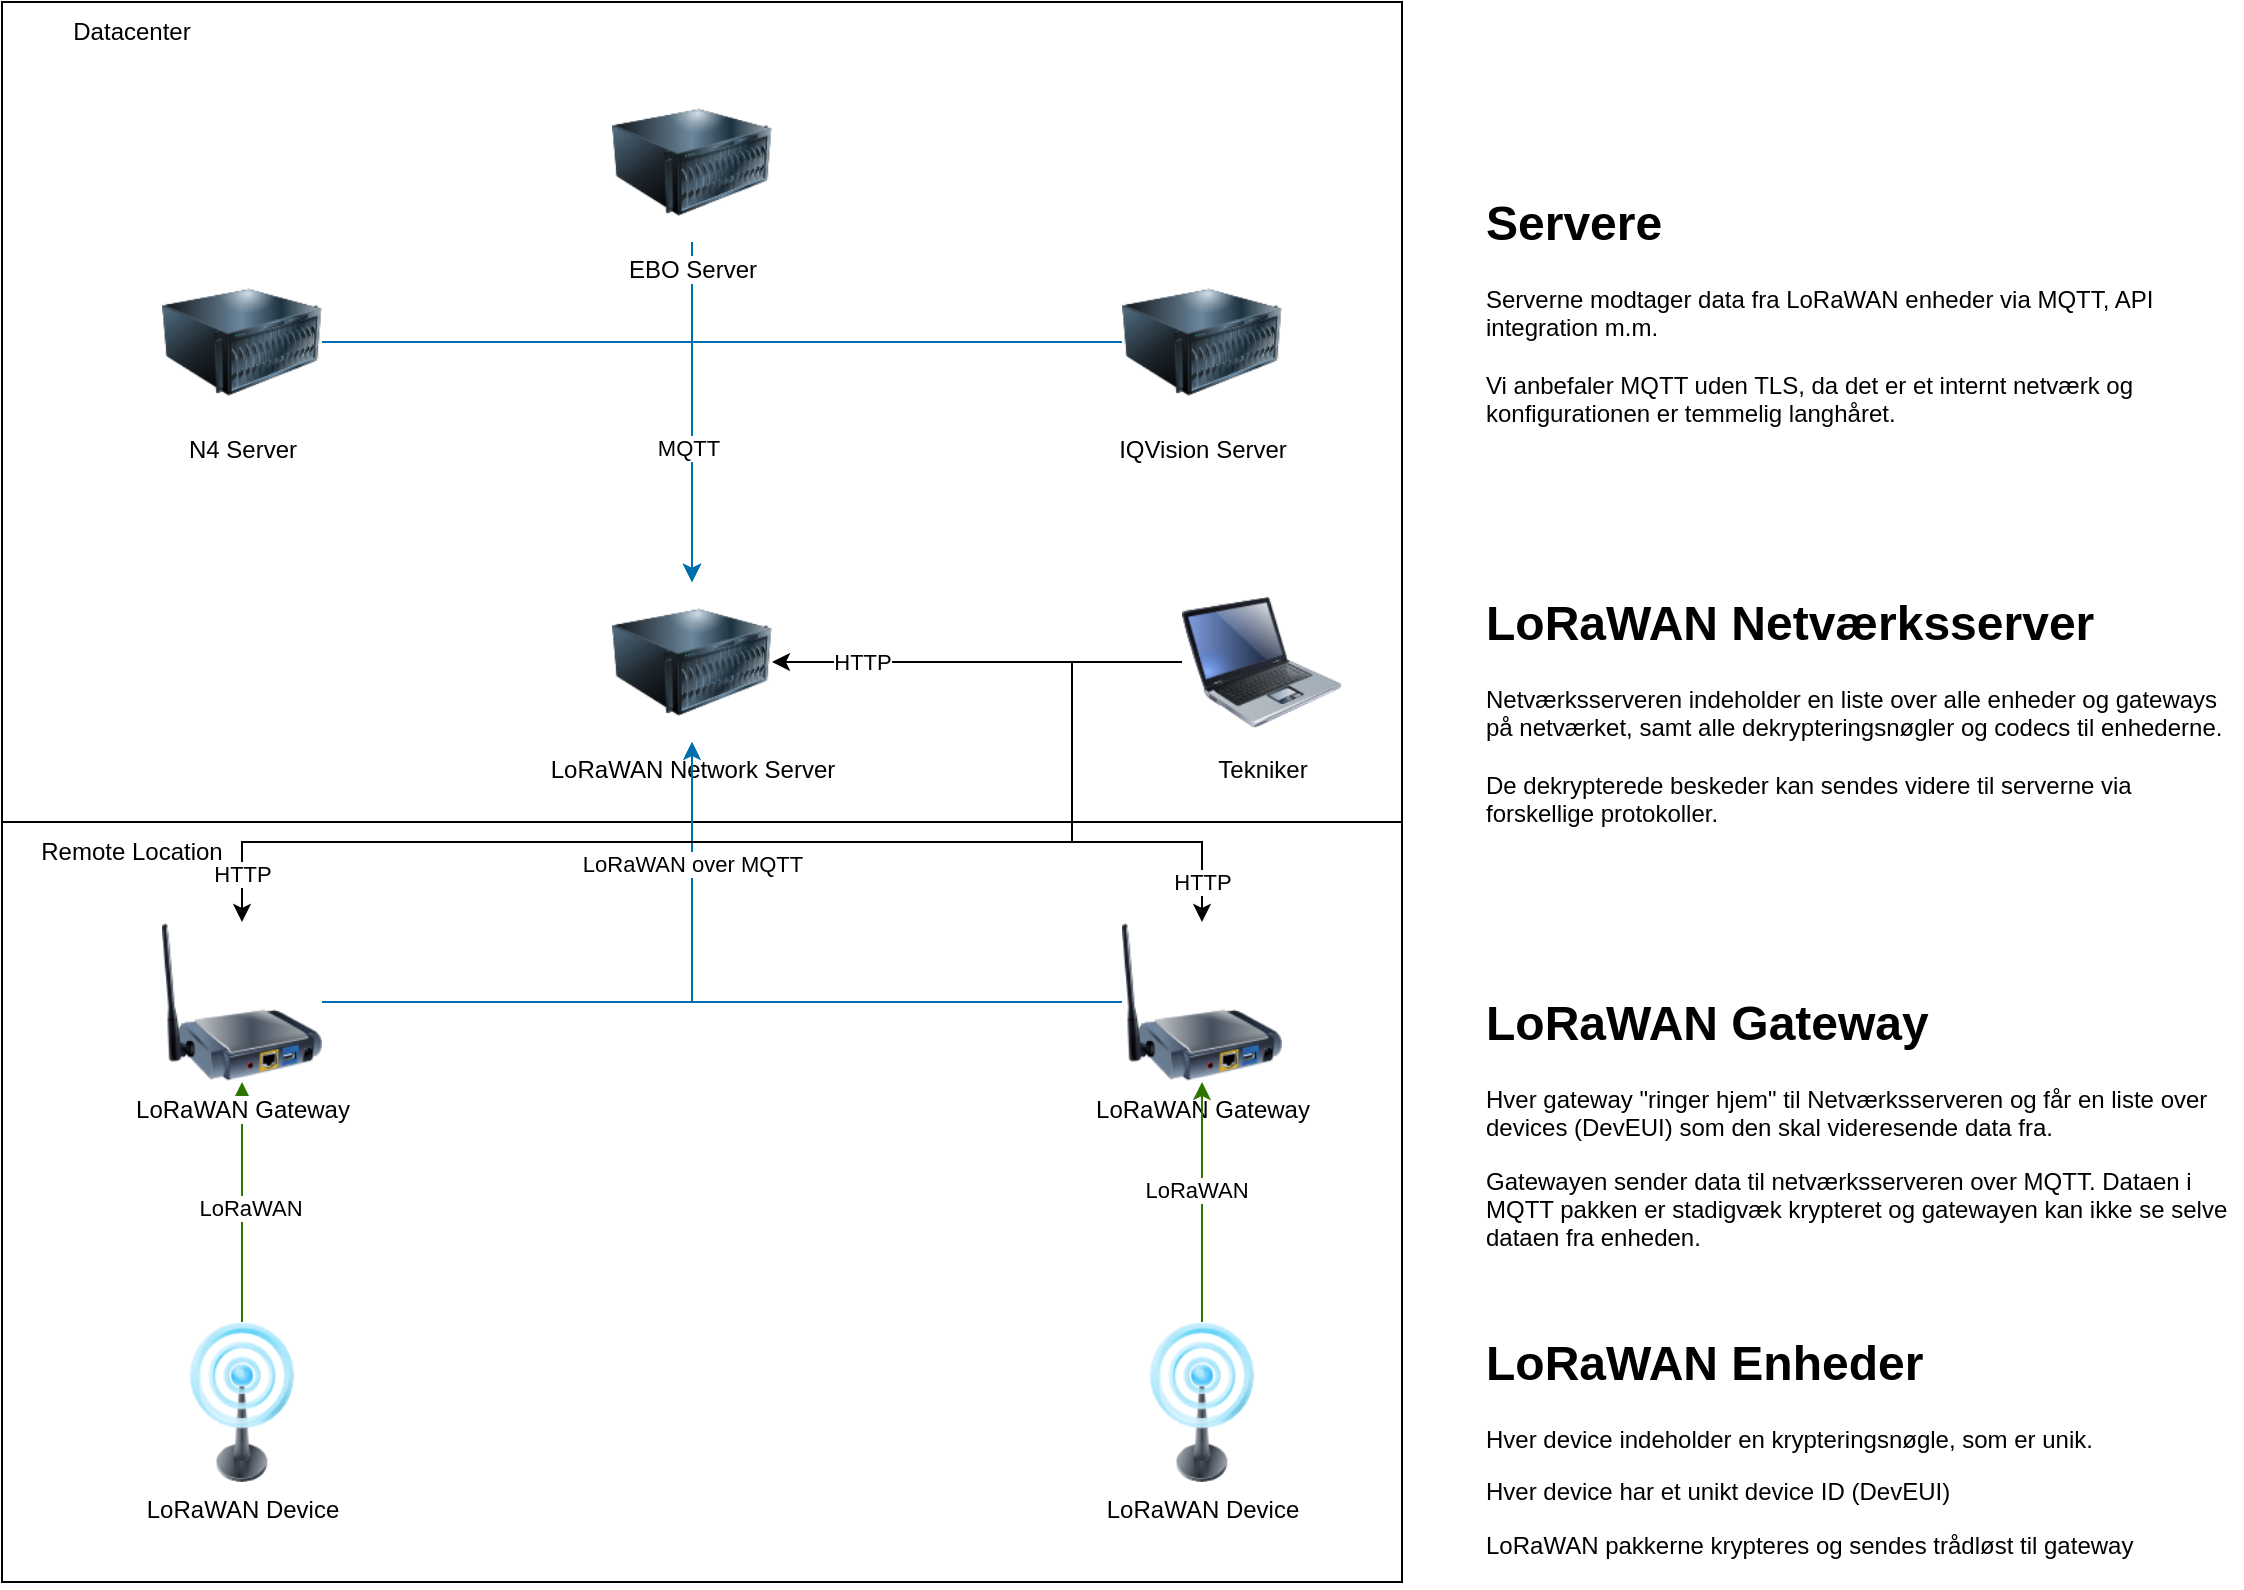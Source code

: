 <mxfile version="28.2.8">
  <diagram name="Page-1" id="43wKG7HOP1xWI7Qs5Ktr">
    <mxGraphModel dx="1135" dy="690" grid="1" gridSize="10" guides="1" tooltips="1" connect="1" arrows="1" fold="1" page="1" pageScale="1" pageWidth="1169" pageHeight="827" math="0" shadow="0">
      <root>
        <mxCell id="0" />
        <mxCell id="1" parent="0" />
        <mxCell id="gUlcQ50aIHoppvj8kaPU-35" value="" style="rounded=0;whiteSpace=wrap;html=1;" parent="1" vertex="1">
          <mxGeometry x="10" y="420" width="700" height="380" as="geometry" />
        </mxCell>
        <mxCell id="gUlcQ50aIHoppvj8kaPU-33" value="" style="rounded=0;whiteSpace=wrap;html=1;" parent="1" vertex="1">
          <mxGeometry x="10" y="10" width="700" height="410" as="geometry" />
        </mxCell>
        <mxCell id="gUlcQ50aIHoppvj8kaPU-15" style="edgeStyle=orthogonalEdgeStyle;rounded=0;orthogonalLoop=1;jettySize=auto;html=1;fillColor=#60a917;strokeColor=#2D7600;" parent="1" source="gUlcQ50aIHoppvj8kaPU-1" target="gUlcQ50aIHoppvj8kaPU-2" edge="1">
          <mxGeometry relative="1" as="geometry" />
        </mxCell>
        <mxCell id="gUlcQ50aIHoppvj8kaPU-31" value="LoRaWAN" style="edgeLabel;html=1;align=center;verticalAlign=middle;resizable=0;points=[];" parent="gUlcQ50aIHoppvj8kaPU-15" vertex="1" connectable="0">
          <mxGeometry x="-0.05" y="-4" relative="1" as="geometry">
            <mxPoint as="offset" />
          </mxGeometry>
        </mxCell>
        <mxCell id="gUlcQ50aIHoppvj8kaPU-1" value="LoRaWAN Device" style="image;html=1;image=img/lib/clip_art/telecommunication/Signal_tower_on_128x128.png" parent="1" vertex="1">
          <mxGeometry x="90" y="670" width="80" height="80" as="geometry" />
        </mxCell>
        <mxCell id="gUlcQ50aIHoppvj8kaPU-16" style="edgeStyle=orthogonalEdgeStyle;rounded=0;orthogonalLoop=1;jettySize=auto;html=1;fillColor=#1ba1e2;strokeColor=#006EAF;" parent="1" source="gUlcQ50aIHoppvj8kaPU-2" target="gUlcQ50aIHoppvj8kaPU-4" edge="1">
          <mxGeometry relative="1" as="geometry" />
        </mxCell>
        <mxCell id="gUlcQ50aIHoppvj8kaPU-2" value="LoRaWAN Gateway" style="image;html=1;image=img/lib/clip_art/networking/Print_Server_Wireless_128x128.png" parent="1" vertex="1">
          <mxGeometry x="90" y="470" width="80" height="80" as="geometry" />
        </mxCell>
        <mxCell id="gUlcQ50aIHoppvj8kaPU-4" value="LoRaWAN Network Server" style="image;html=1;image=img/lib/clip_art/computers/Server_128x128.png" parent="1" vertex="1">
          <mxGeometry x="315" y="300" width="80" height="80" as="geometry" />
        </mxCell>
        <mxCell id="gUlcQ50aIHoppvj8kaPU-17" style="edgeStyle=orthogonalEdgeStyle;rounded=0;orthogonalLoop=1;jettySize=auto;html=1;fillColor=#1ba1e2;strokeColor=#006EAF;" parent="1" source="gUlcQ50aIHoppvj8kaPU-5" target="gUlcQ50aIHoppvj8kaPU-4" edge="1">
          <mxGeometry relative="1" as="geometry" />
        </mxCell>
        <mxCell id="gUlcQ50aIHoppvj8kaPU-5" value="N4 Server" style="image;html=1;image=img/lib/clip_art/computers/Server_128x128.png" parent="1" vertex="1">
          <mxGeometry x="90" y="140" width="80" height="80" as="geometry" />
        </mxCell>
        <mxCell id="gUlcQ50aIHoppvj8kaPU-18" style="edgeStyle=orthogonalEdgeStyle;rounded=0;orthogonalLoop=1;jettySize=auto;html=1;fillColor=#1ba1e2;strokeColor=#006EAF;" parent="1" source="gUlcQ50aIHoppvj8kaPU-6" target="gUlcQ50aIHoppvj8kaPU-4" edge="1">
          <mxGeometry relative="1" as="geometry" />
        </mxCell>
        <mxCell id="gUlcQ50aIHoppvj8kaPU-6" value="EBO Server" style="image;html=1;image=img/lib/clip_art/computers/Server_128x128.png" parent="1" vertex="1">
          <mxGeometry x="315" y="50" width="80" height="80" as="geometry" />
        </mxCell>
        <mxCell id="gUlcQ50aIHoppvj8kaPU-19" style="edgeStyle=orthogonalEdgeStyle;rounded=0;orthogonalLoop=1;jettySize=auto;html=1;fillColor=#1ba1e2;strokeColor=#006EAF;" parent="1" source="gUlcQ50aIHoppvj8kaPU-7" target="gUlcQ50aIHoppvj8kaPU-4" edge="1">
          <mxGeometry relative="1" as="geometry" />
        </mxCell>
        <mxCell id="gUlcQ50aIHoppvj8kaPU-29" value="MQTT" style="edgeLabel;html=1;align=center;verticalAlign=middle;resizable=0;points=[];" parent="gUlcQ50aIHoppvj8kaPU-19" vertex="1" connectable="0">
          <mxGeometry x="0.6" y="-2" relative="1" as="geometry">
            <mxPoint as="offset" />
          </mxGeometry>
        </mxCell>
        <mxCell id="gUlcQ50aIHoppvj8kaPU-7" value="IQVision Server" style="image;html=1;image=img/lib/clip_art/computers/Server_128x128.png" parent="1" vertex="1">
          <mxGeometry x="570" y="140" width="80" height="80" as="geometry" />
        </mxCell>
        <mxCell id="gUlcQ50aIHoppvj8kaPU-14" style="edgeStyle=orthogonalEdgeStyle;rounded=0;orthogonalLoop=1;jettySize=auto;html=1;fillColor=#1ba1e2;strokeColor=#006EAF;" parent="1" source="gUlcQ50aIHoppvj8kaPU-11" target="gUlcQ50aIHoppvj8kaPU-4" edge="1">
          <mxGeometry relative="1" as="geometry" />
        </mxCell>
        <mxCell id="gUlcQ50aIHoppvj8kaPU-30" value="LoRaWAN over MQTT" style="edgeLabel;html=1;align=center;verticalAlign=middle;resizable=0;points=[];" parent="gUlcQ50aIHoppvj8kaPU-14" vertex="1" connectable="0">
          <mxGeometry x="0.646" relative="1" as="geometry">
            <mxPoint as="offset" />
          </mxGeometry>
        </mxCell>
        <mxCell id="gUlcQ50aIHoppvj8kaPU-11" value="LoRaWAN Gateway" style="image;html=1;image=img/lib/clip_art/networking/Print_Server_Wireless_128x128.png" parent="1" vertex="1">
          <mxGeometry x="570" y="470" width="80" height="80" as="geometry" />
        </mxCell>
        <mxCell id="gUlcQ50aIHoppvj8kaPU-13" style="edgeStyle=orthogonalEdgeStyle;rounded=0;orthogonalLoop=1;jettySize=auto;html=1;fillColor=#60a917;strokeColor=#2D7600;" parent="1" source="gUlcQ50aIHoppvj8kaPU-12" target="gUlcQ50aIHoppvj8kaPU-11" edge="1">
          <mxGeometry relative="1" as="geometry" />
        </mxCell>
        <mxCell id="gUlcQ50aIHoppvj8kaPU-32" value="LoRaWAN" style="edgeLabel;html=1;align=center;verticalAlign=middle;resizable=0;points=[];" parent="gUlcQ50aIHoppvj8kaPU-13" vertex="1" connectable="0">
          <mxGeometry x="0.1" y="3" relative="1" as="geometry">
            <mxPoint as="offset" />
          </mxGeometry>
        </mxCell>
        <mxCell id="gUlcQ50aIHoppvj8kaPU-12" value="LoRaWAN Device" style="image;html=1;image=img/lib/clip_art/telecommunication/Signal_tower_on_128x128.png" parent="1" vertex="1">
          <mxGeometry x="570" y="670" width="80" height="80" as="geometry" />
        </mxCell>
        <mxCell id="gUlcQ50aIHoppvj8kaPU-25" value="&lt;h1 style=&quot;margin-top: 0px;&quot;&gt;LoRaWAN Enheder&lt;/h1&gt;&lt;p&gt;Hver device indeholder en krypteringsnøgle, som er unik.&amp;nbsp;&lt;/p&gt;&lt;p&gt;Hver device har et unikt device ID (DevEUI)&lt;/p&gt;&lt;p&gt;LoRaWAN pakkerne krypteres og sendes trådløst til gateway&lt;/p&gt;" style="text;html=1;whiteSpace=wrap;overflow=hidden;rounded=0;" parent="1" vertex="1">
          <mxGeometry x="750" y="670" width="380" height="130" as="geometry" />
        </mxCell>
        <mxCell id="gUlcQ50aIHoppvj8kaPU-26" value="&lt;h1 style=&quot;margin-top: 0px;&quot;&gt;LoRaWAN Gateway&lt;/h1&gt;&lt;p&gt;Hver gateway &quot;ringer hjem&quot; til Netværksserveren og får en liste over devices (DevEUI) som den skal videresende data fra.&lt;/p&gt;&lt;p&gt;Gatewayen sender data til netværksserveren over MQTT. Dataen i MQTT pakken er stadigvæk krypteret og gatewayen kan ikke se selve dataen fra enheden.&lt;/p&gt;" style="text;html=1;whiteSpace=wrap;overflow=hidden;rounded=0;" parent="1" vertex="1">
          <mxGeometry x="750" y="500" width="380" height="140" as="geometry" />
        </mxCell>
        <mxCell id="gUlcQ50aIHoppvj8kaPU-27" value="&lt;h1 style=&quot;margin-top: 0px;&quot;&gt;LoRaWAN Netværksserver&lt;/h1&gt;&lt;div&gt;Netværksserveren indeholder en liste over alle enheder og gateways på netværket, samt alle dekrypteringsnøgler og codecs til enhederne.&lt;/div&gt;&lt;div&gt;&lt;br&gt;&lt;/div&gt;&lt;div&gt;De dekrypterede beskeder kan sendes videre til serverne via forskellige protokoller.&lt;/div&gt;" style="text;html=1;whiteSpace=wrap;overflow=hidden;rounded=0;" parent="1" vertex="1">
          <mxGeometry x="750" y="300" width="380" height="170" as="geometry" />
        </mxCell>
        <mxCell id="gUlcQ50aIHoppvj8kaPU-28" value="&lt;h1 style=&quot;margin-top: 0px;&quot;&gt;Servere&lt;/h1&gt;&lt;div&gt;Serverne modtager data fra LoRaWAN enheder via MQTT, API integration m.m.&lt;/div&gt;&lt;div&gt;&lt;br&gt;&lt;/div&gt;&lt;div&gt;Vi anbefaler MQTT uden TLS, da det er et internt netværk og konfigurationen er temmelig langhåret.&lt;/div&gt;" style="text;html=1;whiteSpace=wrap;overflow=hidden;rounded=0;" parent="1" vertex="1">
          <mxGeometry x="750" y="100" width="380" height="140" as="geometry" />
        </mxCell>
        <mxCell id="gUlcQ50aIHoppvj8kaPU-34" value="Datacenter" style="text;html=1;whiteSpace=wrap;strokeColor=none;fillColor=none;align=center;verticalAlign=middle;rounded=0;" parent="1" vertex="1">
          <mxGeometry x="10" y="10" width="130" height="30" as="geometry" />
        </mxCell>
        <mxCell id="gUlcQ50aIHoppvj8kaPU-36" value="Remote Location" style="text;html=1;whiteSpace=wrap;strokeColor=none;fillColor=none;align=center;verticalAlign=middle;rounded=0;" parent="1" vertex="1">
          <mxGeometry x="10" y="420" width="130" height="30" as="geometry" />
        </mxCell>
        <mxCell id="wbJeWK2ZSFlLPSCtHIbh-2" style="edgeStyle=orthogonalEdgeStyle;rounded=0;orthogonalLoop=1;jettySize=auto;html=1;" edge="1" parent="1" source="wbJeWK2ZSFlLPSCtHIbh-1" target="gUlcQ50aIHoppvj8kaPU-4">
          <mxGeometry relative="1" as="geometry" />
        </mxCell>
        <mxCell id="wbJeWK2ZSFlLPSCtHIbh-3" value="HTTP" style="edgeLabel;html=1;align=center;verticalAlign=middle;resizable=0;points=[];" vertex="1" connectable="0" parent="wbJeWK2ZSFlLPSCtHIbh-2">
          <mxGeometry x="-0.229" y="-1" relative="1" as="geometry">
            <mxPoint x="-81" y="1" as="offset" />
          </mxGeometry>
        </mxCell>
        <mxCell id="wbJeWK2ZSFlLPSCtHIbh-4" style="edgeStyle=orthogonalEdgeStyle;rounded=0;orthogonalLoop=1;jettySize=auto;html=1;" edge="1" parent="1" source="wbJeWK2ZSFlLPSCtHIbh-1" target="gUlcQ50aIHoppvj8kaPU-11">
          <mxGeometry relative="1" as="geometry">
            <Array as="points">
              <mxPoint x="545" y="430" />
              <mxPoint x="610" y="430" />
            </Array>
          </mxGeometry>
        </mxCell>
        <mxCell id="wbJeWK2ZSFlLPSCtHIbh-6" value="HTTP" style="edgeLabel;html=1;align=center;verticalAlign=middle;resizable=0;points=[];" vertex="1" connectable="0" parent="wbJeWK2ZSFlLPSCtHIbh-4">
          <mxGeometry x="0.668" y="2" relative="1" as="geometry">
            <mxPoint x="1" y="22" as="offset" />
          </mxGeometry>
        </mxCell>
        <mxCell id="wbJeWK2ZSFlLPSCtHIbh-5" style="edgeStyle=orthogonalEdgeStyle;rounded=0;orthogonalLoop=1;jettySize=auto;html=1;" edge="1" parent="1" source="wbJeWK2ZSFlLPSCtHIbh-1" target="gUlcQ50aIHoppvj8kaPU-2">
          <mxGeometry relative="1" as="geometry">
            <Array as="points">
              <mxPoint x="545" y="430" />
              <mxPoint x="130" y="430" />
            </Array>
          </mxGeometry>
        </mxCell>
        <mxCell id="wbJeWK2ZSFlLPSCtHIbh-7" value="HTTP" style="edgeLabel;html=1;align=center;verticalAlign=middle;resizable=0;points=[];" vertex="1" connectable="0" parent="wbJeWK2ZSFlLPSCtHIbh-5">
          <mxGeometry x="0.934" relative="1" as="geometry">
            <mxPoint y="-4" as="offset" />
          </mxGeometry>
        </mxCell>
        <mxCell id="wbJeWK2ZSFlLPSCtHIbh-1" value="Tekniker" style="image;html=1;image=img/lib/clip_art/computers/Laptop_128x128.png" vertex="1" parent="1">
          <mxGeometry x="600" y="300" width="80" height="80" as="geometry" />
        </mxCell>
      </root>
    </mxGraphModel>
  </diagram>
</mxfile>
